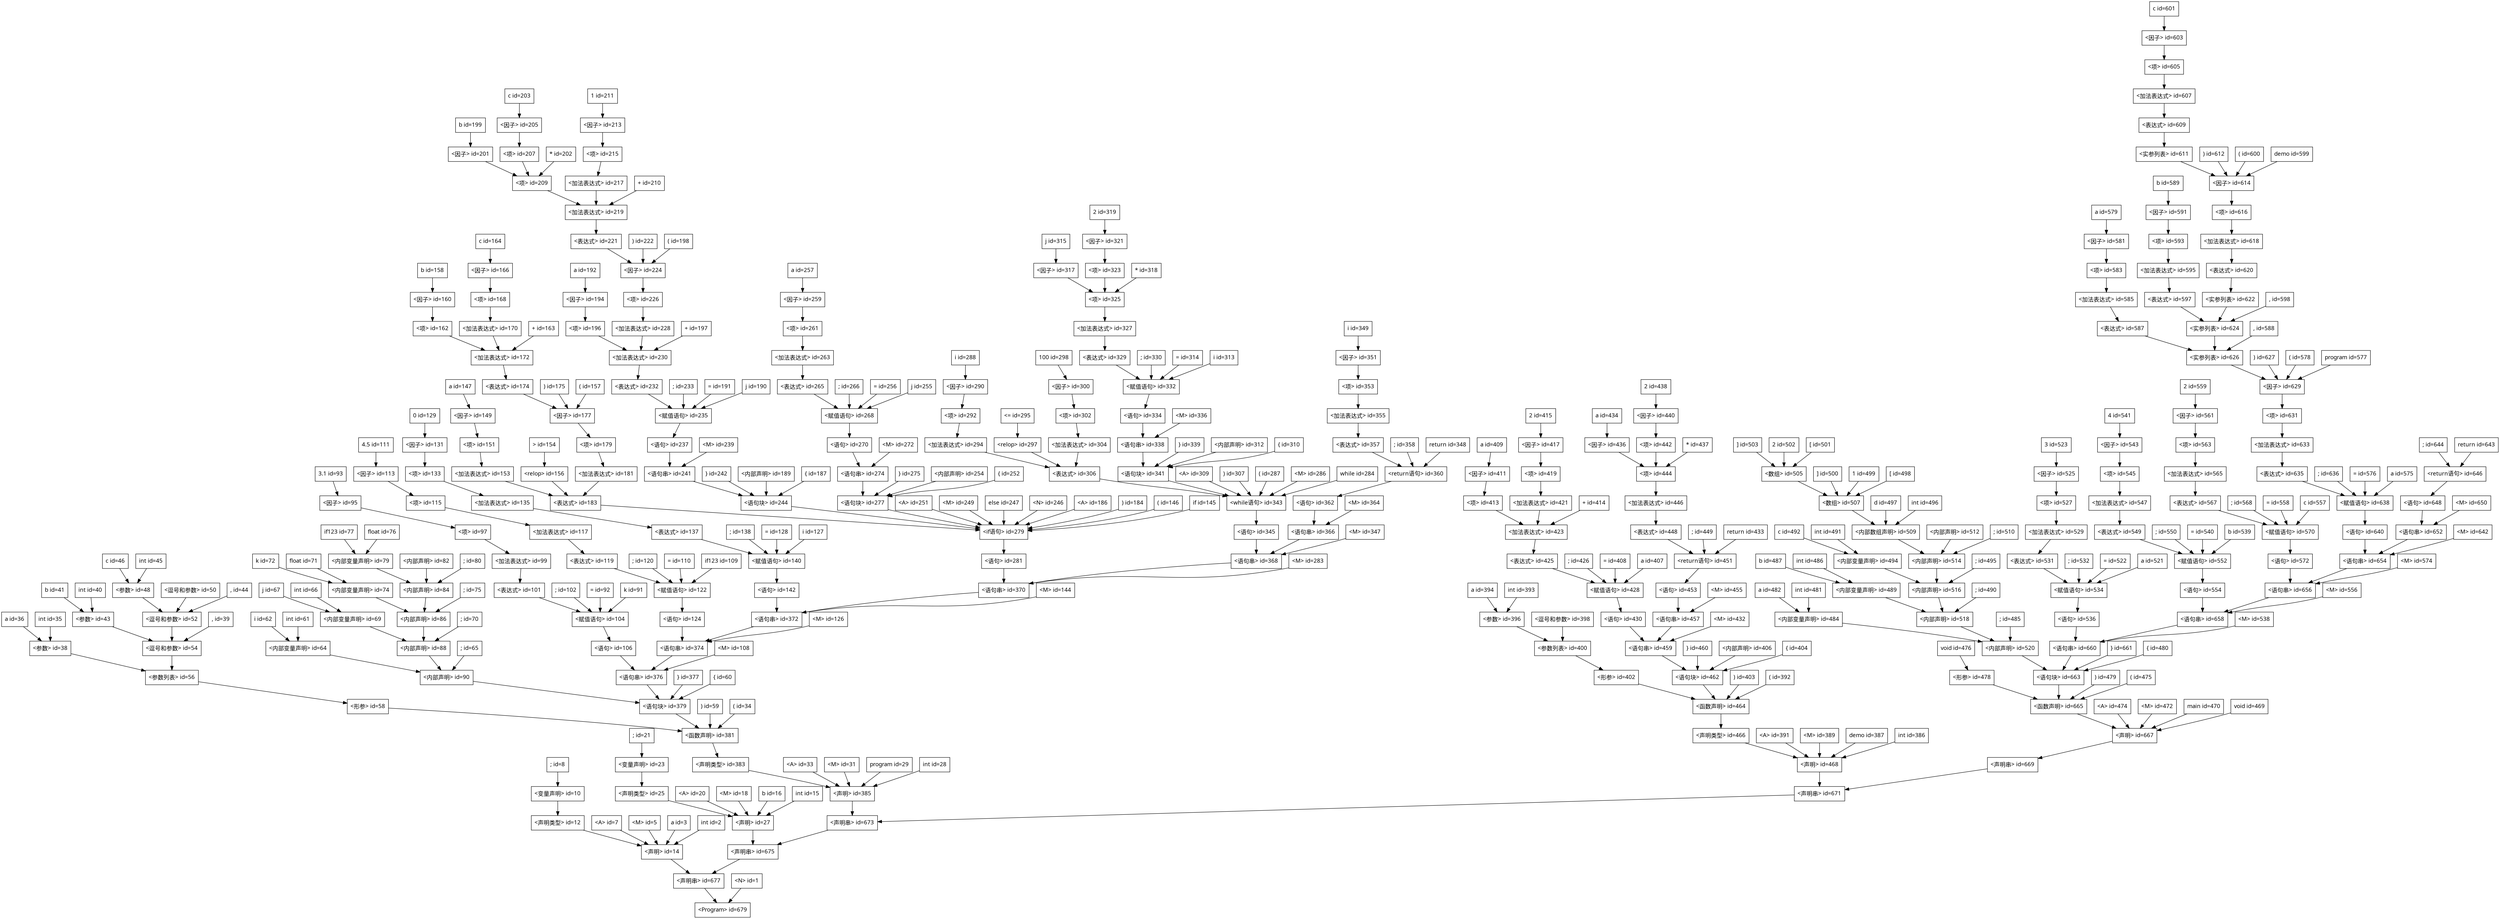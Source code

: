 digraph G{
edge[fontname = "FangSong"];
node[shape = box, fontname = "FangSong" size = "20,20"];
"; id=8" -> "<变量声明> id=10";
"<变量声明> id=10" -> "<声明类型> id=12";
"<声明类型> id=12" -> "<声明> id=14";
"<A> id=7" -> "<声明> id=14";
"<M> id=5" -> "<声明> id=14";
"a id=3" -> "<声明> id=14";
"int id=2" -> "<声明> id=14";
"; id=21" -> "<变量声明> id=23";
"<变量声明> id=23" -> "<声明类型> id=25";
"<声明类型> id=25" -> "<声明> id=27";
"<A> id=20" -> "<声明> id=27";
"<M> id=18" -> "<声明> id=27";
"b id=16" -> "<声明> id=27";
"int id=15" -> "<声明> id=27";
"a id=36" -> "<参数> id=38";
"int id=35" -> "<参数> id=38";
"b id=41" -> "<参数> id=43";
"int id=40" -> "<参数> id=43";
"c id=46" -> "<参数> id=48";
"int id=45" -> "<参数> id=48";
"<逗号和参数> id=50" -> "<逗号和参数> id=52";
"<参数> id=48" -> "<逗号和参数> id=52";
", id=44" -> "<逗号和参数> id=52";
"<逗号和参数> id=52" -> "<逗号和参数> id=54";
"<参数> id=43" -> "<逗号和参数> id=54";
", id=39" -> "<逗号和参数> id=54";
"<逗号和参数> id=54" -> "<参数列表> id=56";
"<参数> id=38" -> "<参数列表> id=56";
"<参数列表> id=56" -> "<形参> id=58";
"i id=62" -> "<内部变量声明> id=64";
"int id=61" -> "<内部变量声明> id=64";
"j id=67" -> "<内部变量声明> id=69";
"int id=66" -> "<内部变量声明> id=69";
"k id=72" -> "<内部变量声明> id=74";
"float id=71" -> "<内部变量声明> id=74";
"if123 id=77" -> "<内部变量声明> id=79";
"float id=76" -> "<内部变量声明> id=79";
"<内部声明> id=82" -> "<内部声明> id=84";
"; id=80" -> "<内部声明> id=84";
"<内部变量声明> id=79" -> "<内部声明> id=84";
"<内部声明> id=84" -> "<内部声明> id=86";
"; id=75" -> "<内部声明> id=86";
"<内部变量声明> id=74" -> "<内部声明> id=86";
"<内部声明> id=86" -> "<内部声明> id=88";
"; id=70" -> "<内部声明> id=88";
"<内部变量声明> id=69" -> "<内部声明> id=88";
"<内部声明> id=88" -> "<内部声明> id=90";
"; id=65" -> "<内部声明> id=90";
"<内部变量声明> id=64" -> "<内部声明> id=90";
"3.1 id=93" -> "<因子> id=95";
"<因子> id=95" -> "<项> id=97";
"<项> id=97" -> "<加法表达式> id=99";
"<加法表达式> id=99" -> "<表达式> id=101";
"; id=102" -> "<赋值语句> id=104";
"<表达式> id=101" -> "<赋值语句> id=104";
"= id=92" -> "<赋值语句> id=104";
"k id=91" -> "<赋值语句> id=104";
"<赋值语句> id=104" -> "<语句> id=106";
"4.5 id=111" -> "<因子> id=113";
"<因子> id=113" -> "<项> id=115";
"<项> id=115" -> "<加法表达式> id=117";
"<加法表达式> id=117" -> "<表达式> id=119";
"; id=120" -> "<赋值语句> id=122";
"<表达式> id=119" -> "<赋值语句> id=122";
"= id=110" -> "<赋值语句> id=122";
"if123 id=109" -> "<赋值语句> id=122";
"<赋值语句> id=122" -> "<语句> id=124";
"0 id=129" -> "<因子> id=131";
"<因子> id=131" -> "<项> id=133";
"<项> id=133" -> "<加法表达式> id=135";
"<加法表达式> id=135" -> "<表达式> id=137";
"; id=138" -> "<赋值语句> id=140";
"<表达式> id=137" -> "<赋值语句> id=140";
"= id=128" -> "<赋值语句> id=140";
"i id=127" -> "<赋值语句> id=140";
"<赋值语句> id=140" -> "<语句> id=142";
"a id=147" -> "<因子> id=149";
"<因子> id=149" -> "<项> id=151";
"<项> id=151" -> "<加法表达式> id=153";
"> id=154" -> "<relop> id=156";
"b id=158" -> "<因子> id=160";
"<因子> id=160" -> "<项> id=162";
"c id=164" -> "<因子> id=166";
"<因子> id=166" -> "<项> id=168";
"<项> id=168" -> "<加法表达式> id=170";
"<加法表达式> id=170" -> "<加法表达式> id=172";
"+ id=163" -> "<加法表达式> id=172";
"<项> id=162" -> "<加法表达式> id=172";
"<加法表达式> id=172" -> "<表达式> id=174";
") id=175" -> "<因子> id=177";
"<表达式> id=174" -> "<因子> id=177";
"( id=157" -> "<因子> id=177";
"<因子> id=177" -> "<项> id=179";
"<项> id=179" -> "<加法表达式> id=181";
"<加法表达式> id=181" -> "<表达式> id=183";
"<relop> id=156" -> "<表达式> id=183";
"<加法表达式> id=153" -> "<表达式> id=183";
"a id=192" -> "<因子> id=194";
"<因子> id=194" -> "<项> id=196";
"b id=199" -> "<因子> id=201";
"c id=203" -> "<因子> id=205";
"<因子> id=205" -> "<项> id=207";
"<项> id=207" -> "<项> id=209";
"* id=202" -> "<项> id=209";
"<因子> id=201" -> "<项> id=209";
"1 id=211" -> "<因子> id=213";
"<因子> id=213" -> "<项> id=215";
"<项> id=215" -> "<加法表达式> id=217";
"<加法表达式> id=217" -> "<加法表达式> id=219";
"+ id=210" -> "<加法表达式> id=219";
"<项> id=209" -> "<加法表达式> id=219";
"<加法表达式> id=219" -> "<表达式> id=221";
") id=222" -> "<因子> id=224";
"<表达式> id=221" -> "<因子> id=224";
"( id=198" -> "<因子> id=224";
"<因子> id=224" -> "<项> id=226";
"<项> id=226" -> "<加法表达式> id=228";
"<加法表达式> id=228" -> "<加法表达式> id=230";
"+ id=197" -> "<加法表达式> id=230";
"<项> id=196" -> "<加法表达式> id=230";
"<加法表达式> id=230" -> "<表达式> id=232";
"; id=233" -> "<赋值语句> id=235";
"<表达式> id=232" -> "<赋值语句> id=235";
"= id=191" -> "<赋值语句> id=235";
"j id=190" -> "<赋值语句> id=235";
"<赋值语句> id=235" -> "<语句> id=237";
"<M> id=239" -> "<语句串> id=241";
"<语句> id=237" -> "<语句串> id=241";
"} id=242" -> "<语句块> id=244";
"<语句串> id=241" -> "<语句块> id=244";
"<内部声明> id=189" -> "<语句块> id=244";
"{ id=187" -> "<语句块> id=244";
"a id=257" -> "<因子> id=259";
"<因子> id=259" -> "<项> id=261";
"<项> id=261" -> "<加法表达式> id=263";
"<加法表达式> id=263" -> "<表达式> id=265";
"; id=266" -> "<赋值语句> id=268";
"<表达式> id=265" -> "<赋值语句> id=268";
"= id=256" -> "<赋值语句> id=268";
"j id=255" -> "<赋值语句> id=268";
"<赋值语句> id=268" -> "<语句> id=270";
"<M> id=272" -> "<语句串> id=274";
"<语句> id=270" -> "<语句串> id=274";
"} id=275" -> "<语句块> id=277";
"<语句串> id=274" -> "<语句块> id=277";
"<内部声明> id=254" -> "<语句块> id=277";
"{ id=252" -> "<语句块> id=277";
"<语句块> id=277" -> "<if语句> id=279";
"<A> id=251" -> "<if语句> id=279";
"<M> id=249" -> "<if语句> id=279";
"else id=247" -> "<if语句> id=279";
"<N> id=246" -> "<if语句> id=279";
"<语句块> id=244" -> "<if语句> id=279";
"<A> id=186" -> "<if语句> id=279";
") id=184" -> "<if语句> id=279";
"<表达式> id=183" -> "<if语句> id=279";
"( id=146" -> "<if语句> id=279";
"if id=145" -> "<if语句> id=279";
"<if语句> id=279" -> "<语句> id=281";
"i id=288" -> "<因子> id=290";
"<因子> id=290" -> "<项> id=292";
"<项> id=292" -> "<加法表达式> id=294";
"<= id=295" -> "<relop> id=297";
"100 id=298" -> "<因子> id=300";
"<因子> id=300" -> "<项> id=302";
"<项> id=302" -> "<加法表达式> id=304";
"<加法表达式> id=304" -> "<表达式> id=306";
"<relop> id=297" -> "<表达式> id=306";
"<加法表达式> id=294" -> "<表达式> id=306";
"j id=315" -> "<因子> id=317";
"2 id=319" -> "<因子> id=321";
"<因子> id=321" -> "<项> id=323";
"<项> id=323" -> "<项> id=325";
"* id=318" -> "<项> id=325";
"<因子> id=317" -> "<项> id=325";
"<项> id=325" -> "<加法表达式> id=327";
"<加法表达式> id=327" -> "<表达式> id=329";
"; id=330" -> "<赋值语句> id=332";
"<表达式> id=329" -> "<赋值语句> id=332";
"= id=314" -> "<赋值语句> id=332";
"i id=313" -> "<赋值语句> id=332";
"<赋值语句> id=332" -> "<语句> id=334";
"<M> id=336" -> "<语句串> id=338";
"<语句> id=334" -> "<语句串> id=338";
"} id=339" -> "<语句块> id=341";
"<语句串> id=338" -> "<语句块> id=341";
"<内部声明> id=312" -> "<语句块> id=341";
"{ id=310" -> "<语句块> id=341";
"<语句块> id=341" -> "<while语句> id=343";
"<A> id=309" -> "<while语句> id=343";
") id=307" -> "<while语句> id=343";
"<表达式> id=306" -> "<while语句> id=343";
"( id=287" -> "<while语句> id=343";
"<M> id=286" -> "<while语句> id=343";
"while id=284" -> "<while语句> id=343";
"<while语句> id=343" -> "<语句> id=345";
"i id=349" -> "<因子> id=351";
"<因子> id=351" -> "<项> id=353";
"<项> id=353" -> "<加法表达式> id=355";
"<加法表达式> id=355" -> "<表达式> id=357";
"; id=358" -> "<return语句> id=360";
"<表达式> id=357" -> "<return语句> id=360";
"return id=348" -> "<return语句> id=360";
"<return语句> id=360" -> "<语句> id=362";
"<M> id=364" -> "<语句串> id=366";
"<语句> id=362" -> "<语句串> id=366";
"<语句串> id=366" -> "<语句串> id=368";
"<M> id=347" -> "<语句串> id=368";
"<语句> id=345" -> "<语句串> id=368";
"<语句串> id=368" -> "<语句串> id=370";
"<M> id=283" -> "<语句串> id=370";
"<语句> id=281" -> "<语句串> id=370";
"<语句串> id=370" -> "<语句串> id=372";
"<M> id=144" -> "<语句串> id=372";
"<语句> id=142" -> "<语句串> id=372";
"<语句串> id=372" -> "<语句串> id=374";
"<M> id=126" -> "<语句串> id=374";
"<语句> id=124" -> "<语句串> id=374";
"<语句串> id=374" -> "<语句串> id=376";
"<M> id=108" -> "<语句串> id=376";
"<语句> id=106" -> "<语句串> id=376";
"} id=377" -> "<语句块> id=379";
"<语句串> id=376" -> "<语句块> id=379";
"<内部声明> id=90" -> "<语句块> id=379";
"{ id=60" -> "<语句块> id=379";
"<语句块> id=379" -> "<函数声明> id=381";
") id=59" -> "<函数声明> id=381";
"<形参> id=58" -> "<函数声明> id=381";
"( id=34" -> "<函数声明> id=381";
"<函数声明> id=381" -> "<声明类型> id=383";
"<声明类型> id=383" -> "<声明> id=385";
"<A> id=33" -> "<声明> id=385";
"<M> id=31" -> "<声明> id=385";
"program id=29" -> "<声明> id=385";
"int id=28" -> "<声明> id=385";
"a id=394" -> "<参数> id=396";
"int id=393" -> "<参数> id=396";
"<逗号和参数> id=398" -> "<参数列表> id=400";
"<参数> id=396" -> "<参数列表> id=400";
"<参数列表> id=400" -> "<形参> id=402";
"a id=409" -> "<因子> id=411";
"<因子> id=411" -> "<项> id=413";
"2 id=415" -> "<因子> id=417";
"<因子> id=417" -> "<项> id=419";
"<项> id=419" -> "<加法表达式> id=421";
"<加法表达式> id=421" -> "<加法表达式> id=423";
"+ id=414" -> "<加法表达式> id=423";
"<项> id=413" -> "<加法表达式> id=423";
"<加法表达式> id=423" -> "<表达式> id=425";
"; id=426" -> "<赋值语句> id=428";
"<表达式> id=425" -> "<赋值语句> id=428";
"= id=408" -> "<赋值语句> id=428";
"a id=407" -> "<赋值语句> id=428";
"<赋值语句> id=428" -> "<语句> id=430";
"a id=434" -> "<因子> id=436";
"2 id=438" -> "<因子> id=440";
"<因子> id=440" -> "<项> id=442";
"<项> id=442" -> "<项> id=444";
"* id=437" -> "<项> id=444";
"<因子> id=436" -> "<项> id=444";
"<项> id=444" -> "<加法表达式> id=446";
"<加法表达式> id=446" -> "<表达式> id=448";
"; id=449" -> "<return语句> id=451";
"<表达式> id=448" -> "<return语句> id=451";
"return id=433" -> "<return语句> id=451";
"<return语句> id=451" -> "<语句> id=453";
"<M> id=455" -> "<语句串> id=457";
"<语句> id=453" -> "<语句串> id=457";
"<语句串> id=457" -> "<语句串> id=459";
"<M> id=432" -> "<语句串> id=459";
"<语句> id=430" -> "<语句串> id=459";
"} id=460" -> "<语句块> id=462";
"<语句串> id=459" -> "<语句块> id=462";
"<内部声明> id=406" -> "<语句块> id=462";
"{ id=404" -> "<语句块> id=462";
"<语句块> id=462" -> "<函数声明> id=464";
") id=403" -> "<函数声明> id=464";
"<形参> id=402" -> "<函数声明> id=464";
"( id=392" -> "<函数声明> id=464";
"<函数声明> id=464" -> "<声明类型> id=466";
"<声明类型> id=466" -> "<声明> id=468";
"<A> id=391" -> "<声明> id=468";
"<M> id=389" -> "<声明> id=468";
"demo id=387" -> "<声明> id=468";
"int id=386" -> "<声明> id=468";
"void id=476" -> "<形参> id=478";
"a id=482" -> "<内部变量声明> id=484";
"int id=481" -> "<内部变量声明> id=484";
"b id=487" -> "<内部变量声明> id=489";
"int id=486" -> "<内部变量声明> id=489";
"c id=492" -> "<内部变量声明> id=494";
"int id=491" -> "<内部变量声明> id=494";
"] id=503" -> "<数组> id=505";
"2 id=502" -> "<数组> id=505";
"[ id=501" -> "<数组> id=505";
"<数组> id=505" -> "<数组> id=507";
"] id=500" -> "<数组> id=507";
"1 id=499" -> "<数组> id=507";
"[ id=498" -> "<数组> id=507";
"<数组> id=507" -> "<内部数组声明> id=509";
"d id=497" -> "<内部数组声明> id=509";
"int id=496" -> "<内部数组声明> id=509";
"<内部声明> id=512" -> "<内部声明> id=514";
"; id=510" -> "<内部声明> id=514";
"<内部数组声明> id=509" -> "<内部声明> id=514";
"<内部声明> id=514" -> "<内部声明> id=516";
"; id=495" -> "<内部声明> id=516";
"<内部变量声明> id=494" -> "<内部声明> id=516";
"<内部声明> id=516" -> "<内部声明> id=518";
"; id=490" -> "<内部声明> id=518";
"<内部变量声明> id=489" -> "<内部声明> id=518";
"<内部声明> id=518" -> "<内部声明> id=520";
"; id=485" -> "<内部声明> id=520";
"<内部变量声明> id=484" -> "<内部声明> id=520";
"3 id=523" -> "<因子> id=525";
"<因子> id=525" -> "<项> id=527";
"<项> id=527" -> "<加法表达式> id=529";
"<加法表达式> id=529" -> "<表达式> id=531";
"; id=532" -> "<赋值语句> id=534";
"<表达式> id=531" -> "<赋值语句> id=534";
"= id=522" -> "<赋值语句> id=534";
"a id=521" -> "<赋值语句> id=534";
"<赋值语句> id=534" -> "<语句> id=536";
"4 id=541" -> "<因子> id=543";
"<因子> id=543" -> "<项> id=545";
"<项> id=545" -> "<加法表达式> id=547";
"<加法表达式> id=547" -> "<表达式> id=549";
"; id=550" -> "<赋值语句> id=552";
"<表达式> id=549" -> "<赋值语句> id=552";
"= id=540" -> "<赋值语句> id=552";
"b id=539" -> "<赋值语句> id=552";
"<赋值语句> id=552" -> "<语句> id=554";
"2 id=559" -> "<因子> id=561";
"<因子> id=561" -> "<项> id=563";
"<项> id=563" -> "<加法表达式> id=565";
"<加法表达式> id=565" -> "<表达式> id=567";
"; id=568" -> "<赋值语句> id=570";
"<表达式> id=567" -> "<赋值语句> id=570";
"= id=558" -> "<赋值语句> id=570";
"c id=557" -> "<赋值语句> id=570";
"<赋值语句> id=570" -> "<语句> id=572";
"a id=579" -> "<因子> id=581";
"<因子> id=581" -> "<项> id=583";
"<项> id=583" -> "<加法表达式> id=585";
"<加法表达式> id=585" -> "<表达式> id=587";
"b id=589" -> "<因子> id=591";
"<因子> id=591" -> "<项> id=593";
"<项> id=593" -> "<加法表达式> id=595";
"<加法表达式> id=595" -> "<表达式> id=597";
"c id=601" -> "<因子> id=603";
"<因子> id=603" -> "<项> id=605";
"<项> id=605" -> "<加法表达式> id=607";
"<加法表达式> id=607" -> "<表达式> id=609";
"<表达式> id=609" -> "<实参列表> id=611";
") id=612" -> "<因子> id=614";
"<实参列表> id=611" -> "<因子> id=614";
"( id=600" -> "<因子> id=614";
"demo id=599" -> "<因子> id=614";
"<因子> id=614" -> "<项> id=616";
"<项> id=616" -> "<加法表达式> id=618";
"<加法表达式> id=618" -> "<表达式> id=620";
"<表达式> id=620" -> "<实参列表> id=622";
"<实参列表> id=622" -> "<实参列表> id=624";
", id=598" -> "<实参列表> id=624";
"<表达式> id=597" -> "<实参列表> id=624";
"<实参列表> id=624" -> "<实参列表> id=626";
", id=588" -> "<实参列表> id=626";
"<表达式> id=587" -> "<实参列表> id=626";
") id=627" -> "<因子> id=629";
"<实参列表> id=626" -> "<因子> id=629";
"( id=578" -> "<因子> id=629";
"program id=577" -> "<因子> id=629";
"<因子> id=629" -> "<项> id=631";
"<项> id=631" -> "<加法表达式> id=633";
"<加法表达式> id=633" -> "<表达式> id=635";
"; id=636" -> "<赋值语句> id=638";
"<表达式> id=635" -> "<赋值语句> id=638";
"= id=576" -> "<赋值语句> id=638";
"a id=575" -> "<赋值语句> id=638";
"<赋值语句> id=638" -> "<语句> id=640";
"; id=644" -> "<return语句> id=646";
"return id=643" -> "<return语句> id=646";
"<return语句> id=646" -> "<语句> id=648";
"<M> id=650" -> "<语句串> id=652";
"<语句> id=648" -> "<语句串> id=652";
"<语句串> id=652" -> "<语句串> id=654";
"<M> id=642" -> "<语句串> id=654";
"<语句> id=640" -> "<语句串> id=654";
"<语句串> id=654" -> "<语句串> id=656";
"<M> id=574" -> "<语句串> id=656";
"<语句> id=572" -> "<语句串> id=656";
"<语句串> id=656" -> "<语句串> id=658";
"<M> id=556" -> "<语句串> id=658";
"<语句> id=554" -> "<语句串> id=658";
"<语句串> id=658" -> "<语句串> id=660";
"<M> id=538" -> "<语句串> id=660";
"<语句> id=536" -> "<语句串> id=660";
"} id=661" -> "<语句块> id=663";
"<语句串> id=660" -> "<语句块> id=663";
"<内部声明> id=520" -> "<语句块> id=663";
"{ id=480" -> "<语句块> id=663";
"<语句块> id=663" -> "<函数声明> id=665";
") id=479" -> "<函数声明> id=665";
"<形参> id=478" -> "<函数声明> id=665";
"( id=475" -> "<函数声明> id=665";
"<函数声明> id=665" -> "<声明> id=667";
"<A> id=474" -> "<声明> id=667";
"<M> id=472" -> "<声明> id=667";
"main id=470" -> "<声明> id=667";
"void id=469" -> "<声明> id=667";
"<声明> id=667" -> "<声明串> id=669";
"<声明串> id=669" -> "<声明串> id=671";
"<声明> id=468" -> "<声明串> id=671";
"<声明串> id=671" -> "<声明串> id=673";
"<声明> id=385" -> "<声明串> id=673";
"<声明串> id=673" -> "<声明串> id=675";
"<声明> id=27" -> "<声明串> id=675";
"<声明串> id=675" -> "<声明串> id=677";
"<声明> id=14" -> "<声明串> id=677";
"<声明串> id=677" -> "<Program> id=679";
"<N> id=1" -> "<Program> id=679";
}
